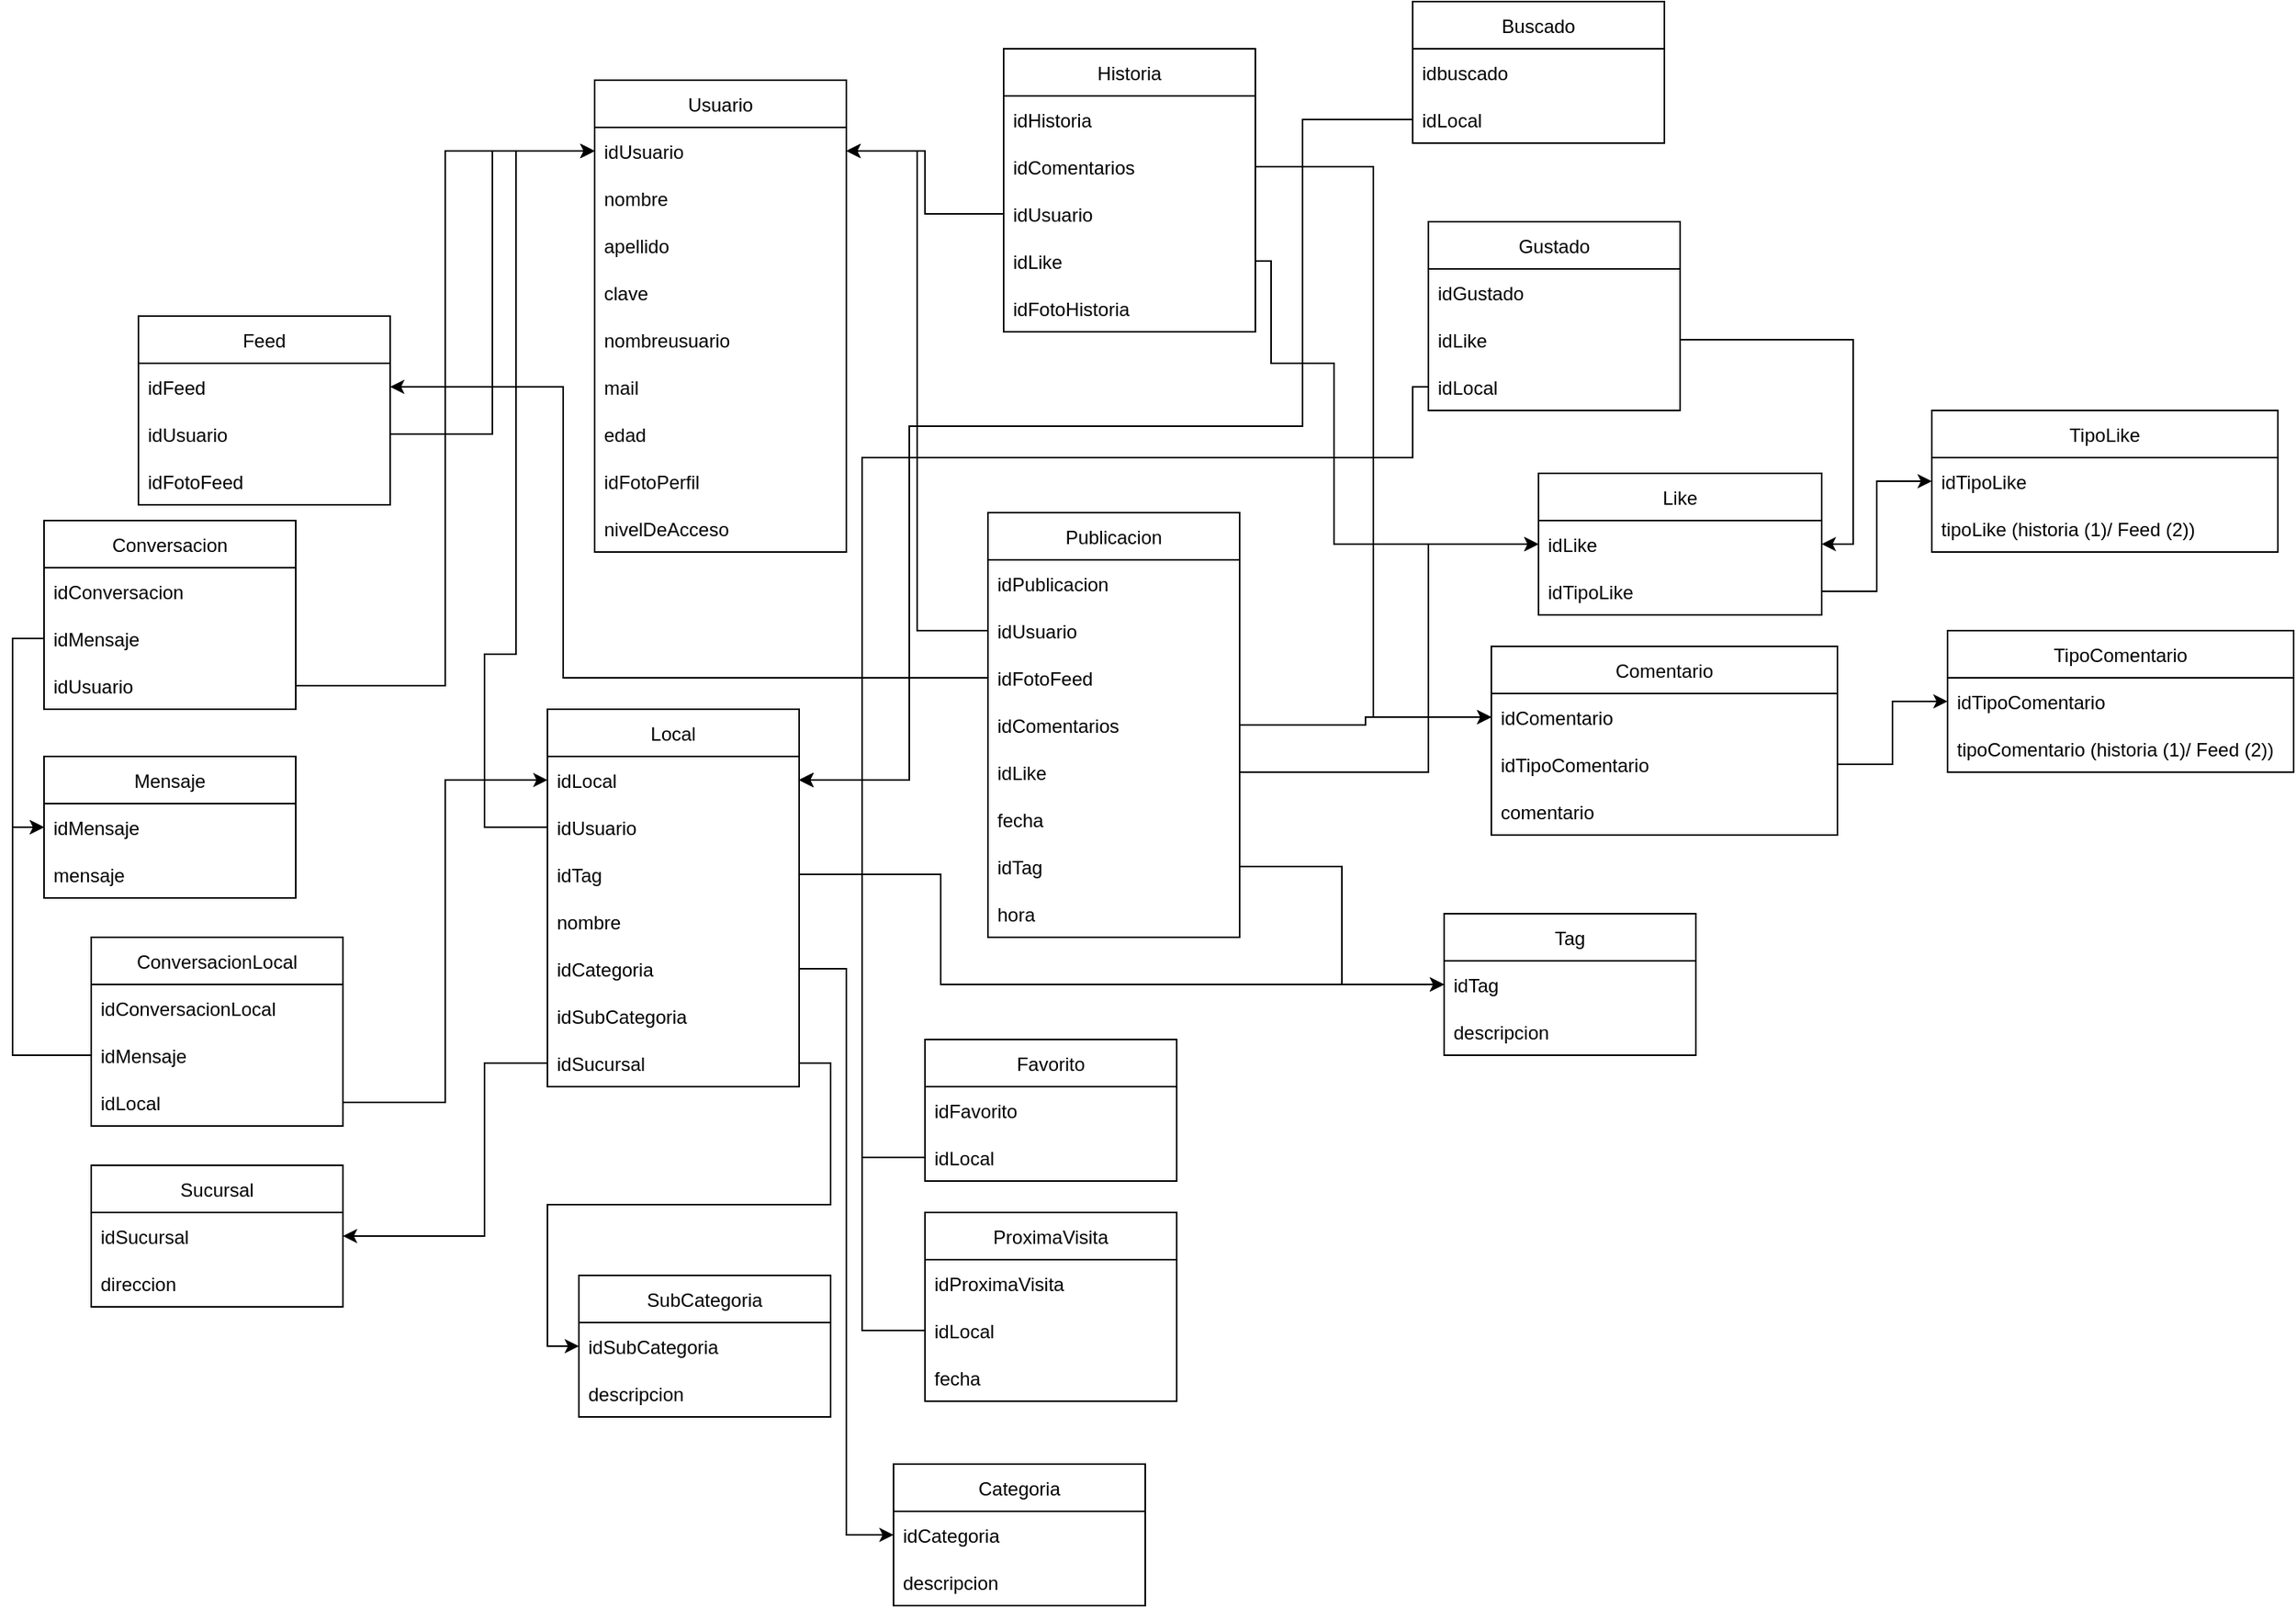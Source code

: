 <mxfile version="20.1.1" type="device"><diagram name="Page-1" id="c4acf3e9-155e-7222-9cf6-157b1a14988f"><mxGraphModel dx="2512" dy="1854" grid="1" gridSize="10" guides="1" tooltips="1" connect="1" arrows="1" fold="1" page="1" pageScale="1" pageWidth="850" pageHeight="1100" background="none" math="0" shadow="0"><root><mxCell id="0"/><mxCell id="1" parent="0"/><mxCell id="tWkPg1-brCucs8bL6KM5-1" value="Usuario" style="swimlane;fontStyle=0;childLayout=stackLayout;horizontal=1;startSize=30;horizontalStack=0;resizeParent=1;resizeParentMax=0;resizeLast=0;collapsible=1;marginBottom=0;" vertex="1" parent="1"><mxGeometry x="40" y="-1040" width="160" height="300" as="geometry"><mxRectangle x="350" y="-60" width="120" height="30" as="alternateBounds"/></mxGeometry></mxCell><mxCell id="tWkPg1-brCucs8bL6KM5-8" value="idUsuario" style="text;strokeColor=none;fillColor=none;align=left;verticalAlign=middle;spacingLeft=4;spacingRight=4;overflow=hidden;points=[[0,0.5],[1,0.5]];portConstraint=eastwest;rotatable=0;" vertex="1" parent="tWkPg1-brCucs8bL6KM5-1"><mxGeometry y="30" width="160" height="30" as="geometry"/></mxCell><mxCell id="tWkPg1-brCucs8bL6KM5-2" value="nombre" style="text;strokeColor=none;fillColor=none;align=left;verticalAlign=middle;spacingLeft=4;spacingRight=4;overflow=hidden;points=[[0,0.5],[1,0.5]];portConstraint=eastwest;rotatable=0;" vertex="1" parent="tWkPg1-brCucs8bL6KM5-1"><mxGeometry y="60" width="160" height="30" as="geometry"/></mxCell><mxCell id="tWkPg1-brCucs8bL6KM5-3" value="apellido" style="text;strokeColor=none;fillColor=none;align=left;verticalAlign=middle;spacingLeft=4;spacingRight=4;overflow=hidden;points=[[0,0.5],[1,0.5]];portConstraint=eastwest;rotatable=0;" vertex="1" parent="tWkPg1-brCucs8bL6KM5-1"><mxGeometry y="90" width="160" height="30" as="geometry"/></mxCell><mxCell id="tWkPg1-brCucs8bL6KM5-5" value="clave" style="text;strokeColor=none;fillColor=none;align=left;verticalAlign=middle;spacingLeft=4;spacingRight=4;overflow=hidden;points=[[0,0.5],[1,0.5]];portConstraint=eastwest;rotatable=0;" vertex="1" parent="tWkPg1-brCucs8bL6KM5-1"><mxGeometry y="120" width="160" height="30" as="geometry"/></mxCell><mxCell id="tWkPg1-brCucs8bL6KM5-6" value="nombreusuario" style="text;strokeColor=none;fillColor=none;align=left;verticalAlign=middle;spacingLeft=4;spacingRight=4;overflow=hidden;points=[[0,0.5],[1,0.5]];portConstraint=eastwest;rotatable=0;" vertex="1" parent="tWkPg1-brCucs8bL6KM5-1"><mxGeometry y="150" width="160" height="30" as="geometry"/></mxCell><mxCell id="tWkPg1-brCucs8bL6KM5-16" value="mail" style="text;strokeColor=none;fillColor=none;align=left;verticalAlign=middle;spacingLeft=4;spacingRight=4;overflow=hidden;points=[[0,0.5],[1,0.5]];portConstraint=eastwest;rotatable=0;" vertex="1" parent="tWkPg1-brCucs8bL6KM5-1"><mxGeometry y="180" width="160" height="30" as="geometry"/></mxCell><mxCell id="tWkPg1-brCucs8bL6KM5-155" value="edad" style="text;strokeColor=none;fillColor=none;align=left;verticalAlign=middle;spacingLeft=4;spacingRight=4;overflow=hidden;points=[[0,0.5],[1,0.5]];portConstraint=eastwest;rotatable=0;" vertex="1" parent="tWkPg1-brCucs8bL6KM5-1"><mxGeometry y="210" width="160" height="30" as="geometry"/></mxCell><mxCell id="tWkPg1-brCucs8bL6KM5-84" value="idFotoPerfil" style="text;strokeColor=none;fillColor=none;align=left;verticalAlign=middle;spacingLeft=4;spacingRight=4;overflow=hidden;points=[[0,0.5],[1,0.5]];portConstraint=eastwest;rotatable=0;" vertex="1" parent="tWkPg1-brCucs8bL6KM5-1"><mxGeometry y="240" width="160" height="30" as="geometry"/></mxCell><mxCell id="tWkPg1-brCucs8bL6KM5-17" value="nivelDeAcceso" style="text;strokeColor=none;fillColor=none;align=left;verticalAlign=middle;spacingLeft=4;spacingRight=4;overflow=hidden;points=[[0,0.5],[1,0.5]];portConstraint=eastwest;rotatable=0;" vertex="1" parent="tWkPg1-brCucs8bL6KM5-1"><mxGeometry y="270" width="160" height="30" as="geometry"/></mxCell><mxCell id="tWkPg1-brCucs8bL6KM5-9" value="Local" style="swimlane;fontStyle=0;childLayout=stackLayout;horizontal=1;startSize=30;horizontalStack=0;resizeParent=1;resizeParentMax=0;resizeLast=0;collapsible=1;marginBottom=0;" vertex="1" parent="1"><mxGeometry x="10" y="-640" width="160" height="240" as="geometry"><mxRectangle x="350" y="-60" width="120" height="30" as="alternateBounds"/></mxGeometry></mxCell><mxCell id="tWkPg1-brCucs8bL6KM5-10" value="idLocal" style="text;strokeColor=none;fillColor=none;align=left;verticalAlign=middle;spacingLeft=4;spacingRight=4;overflow=hidden;points=[[0,0.5],[1,0.5]];portConstraint=eastwest;rotatable=0;" vertex="1" parent="tWkPg1-brCucs8bL6KM5-9"><mxGeometry y="30" width="160" height="30" as="geometry"/></mxCell><mxCell id="tWkPg1-brCucs8bL6KM5-13" value="idUsuario" style="text;strokeColor=none;fillColor=none;align=left;verticalAlign=middle;spacingLeft=4;spacingRight=4;overflow=hidden;points=[[0,0.5],[1,0.5]];portConstraint=eastwest;rotatable=0;" vertex="1" parent="tWkPg1-brCucs8bL6KM5-9"><mxGeometry y="60" width="160" height="30" as="geometry"/></mxCell><mxCell id="tWkPg1-brCucs8bL6KM5-79" value="idTag" style="text;strokeColor=none;fillColor=none;align=left;verticalAlign=middle;spacingLeft=4;spacingRight=4;overflow=hidden;points=[[0,0.5],[1,0.5]];portConstraint=eastwest;rotatable=0;" vertex="1" parent="tWkPg1-brCucs8bL6KM5-9"><mxGeometry y="90" width="160" height="30" as="geometry"/></mxCell><mxCell id="tWkPg1-brCucs8bL6KM5-11" value="nombre" style="text;strokeColor=none;fillColor=none;align=left;verticalAlign=middle;spacingLeft=4;spacingRight=4;overflow=hidden;points=[[0,0.5],[1,0.5]];portConstraint=eastwest;rotatable=0;" vertex="1" parent="tWkPg1-brCucs8bL6KM5-9"><mxGeometry y="120" width="160" height="30" as="geometry"/></mxCell><mxCell id="tWkPg1-brCucs8bL6KM5-14" value="idCategoria" style="text;strokeColor=none;fillColor=none;align=left;verticalAlign=middle;spacingLeft=4;spacingRight=4;overflow=hidden;points=[[0,0.5],[1,0.5]];portConstraint=eastwest;rotatable=0;" vertex="1" parent="tWkPg1-brCucs8bL6KM5-9"><mxGeometry y="150" width="160" height="30" as="geometry"/></mxCell><mxCell id="tWkPg1-brCucs8bL6KM5-138" value="idSubCategoria" style="text;strokeColor=none;fillColor=none;align=left;verticalAlign=middle;spacingLeft=4;spacingRight=4;overflow=hidden;points=[[0,0.5],[1,0.5]];portConstraint=eastwest;rotatable=0;" vertex="1" parent="tWkPg1-brCucs8bL6KM5-9"><mxGeometry y="180" width="160" height="30" as="geometry"/></mxCell><mxCell id="tWkPg1-brCucs8bL6KM5-15" value="idSucursal" style="text;strokeColor=none;fillColor=none;align=left;verticalAlign=middle;spacingLeft=4;spacingRight=4;overflow=hidden;points=[[0,0.5],[1,0.5]];portConstraint=eastwest;rotatable=0;" vertex="1" parent="tWkPg1-brCucs8bL6KM5-9"><mxGeometry y="210" width="160" height="30" as="geometry"/></mxCell><mxCell id="tWkPg1-brCucs8bL6KM5-20" value="Publicacion" style="swimlane;fontStyle=0;childLayout=stackLayout;horizontal=1;startSize=30;horizontalStack=0;resizeParent=1;resizeParentMax=0;resizeLast=0;collapsible=1;marginBottom=0;" vertex="1" parent="1"><mxGeometry x="290" y="-765" width="160" height="270" as="geometry"><mxRectangle x="350" y="-60" width="120" height="30" as="alternateBounds"/></mxGeometry></mxCell><mxCell id="tWkPg1-brCucs8bL6KM5-21" value="idPublicacion" style="text;strokeColor=none;fillColor=none;align=left;verticalAlign=middle;spacingLeft=4;spacingRight=4;overflow=hidden;points=[[0,0.5],[1,0.5]];portConstraint=eastwest;rotatable=0;" vertex="1" parent="tWkPg1-brCucs8bL6KM5-20"><mxGeometry y="30" width="160" height="30" as="geometry"/></mxCell><mxCell id="tWkPg1-brCucs8bL6KM5-46" value="idUsuario" style="text;strokeColor=none;fillColor=none;align=left;verticalAlign=middle;spacingLeft=4;spacingRight=4;overflow=hidden;points=[[0,0.5],[1,0.5]];portConstraint=eastwest;rotatable=0;" vertex="1" parent="tWkPg1-brCucs8bL6KM5-20"><mxGeometry y="60" width="160" height="30" as="geometry"/></mxCell><mxCell id="tWkPg1-brCucs8bL6KM5-27" value="idFotoFeed" style="text;strokeColor=none;fillColor=none;align=left;verticalAlign=middle;spacingLeft=4;spacingRight=4;overflow=hidden;points=[[0,0.5],[1,0.5]];portConstraint=eastwest;rotatable=0;" vertex="1" parent="tWkPg1-brCucs8bL6KM5-20"><mxGeometry y="90" width="160" height="30" as="geometry"/></mxCell><mxCell id="tWkPg1-brCucs8bL6KM5-23" value="idComentarios" style="text;strokeColor=none;fillColor=none;align=left;verticalAlign=middle;spacingLeft=4;spacingRight=4;overflow=hidden;points=[[0,0.5],[1,0.5]];portConstraint=eastwest;rotatable=0;" vertex="1" parent="tWkPg1-brCucs8bL6KM5-20"><mxGeometry y="120" width="160" height="30" as="geometry"/></mxCell><mxCell id="tWkPg1-brCucs8bL6KM5-24" value="idLike" style="text;strokeColor=none;fillColor=none;align=left;verticalAlign=middle;spacingLeft=4;spacingRight=4;overflow=hidden;points=[[0,0.5],[1,0.5]];portConstraint=eastwest;rotatable=0;" vertex="1" parent="tWkPg1-brCucs8bL6KM5-20"><mxGeometry y="150" width="160" height="30" as="geometry"/></mxCell><mxCell id="tWkPg1-brCucs8bL6KM5-77" value="fecha" style="text;strokeColor=none;fillColor=none;align=left;verticalAlign=middle;spacingLeft=4;spacingRight=4;overflow=hidden;points=[[0,0.5],[1,0.5]];portConstraint=eastwest;rotatable=0;" vertex="1" parent="tWkPg1-brCucs8bL6KM5-20"><mxGeometry y="180" width="160" height="30" as="geometry"/></mxCell><mxCell id="tWkPg1-brCucs8bL6KM5-78" value="idTag" style="text;strokeColor=none;fillColor=none;align=left;verticalAlign=middle;spacingLeft=4;spacingRight=4;overflow=hidden;points=[[0,0.5],[1,0.5]];portConstraint=eastwest;rotatable=0;" vertex="1" parent="tWkPg1-brCucs8bL6KM5-20"><mxGeometry y="210" width="160" height="30" as="geometry"/></mxCell><mxCell id="tWkPg1-brCucs8bL6KM5-76" value="hora" style="text;strokeColor=none;fillColor=none;align=left;verticalAlign=middle;spacingLeft=4;spacingRight=4;overflow=hidden;points=[[0,0.5],[1,0.5]];portConstraint=eastwest;rotatable=0;" vertex="1" parent="tWkPg1-brCucs8bL6KM5-20"><mxGeometry y="240" width="160" height="30" as="geometry"/></mxCell><mxCell id="tWkPg1-brCucs8bL6KM5-28" value="Historia" style="swimlane;fontStyle=0;childLayout=stackLayout;horizontal=1;startSize=30;horizontalStack=0;resizeParent=1;resizeParentMax=0;resizeLast=0;collapsible=1;marginBottom=0;" vertex="1" parent="1"><mxGeometry x="300" y="-1060" width="160" height="180" as="geometry"><mxRectangle x="350" y="-60" width="120" height="30" as="alternateBounds"/></mxGeometry></mxCell><mxCell id="tWkPg1-brCucs8bL6KM5-29" value="idHistoria" style="text;strokeColor=none;fillColor=none;align=left;verticalAlign=middle;spacingLeft=4;spacingRight=4;overflow=hidden;points=[[0,0.5],[1,0.5]];portConstraint=eastwest;rotatable=0;" vertex="1" parent="tWkPg1-brCucs8bL6KM5-28"><mxGeometry y="30" width="160" height="30" as="geometry"/></mxCell><mxCell id="tWkPg1-brCucs8bL6KM5-30" value="idComentarios" style="text;strokeColor=none;fillColor=none;align=left;verticalAlign=middle;spacingLeft=4;spacingRight=4;overflow=hidden;points=[[0,0.5],[1,0.5]];portConstraint=eastwest;rotatable=0;" vertex="1" parent="tWkPg1-brCucs8bL6KM5-28"><mxGeometry y="60" width="160" height="30" as="geometry"/></mxCell><mxCell id="tWkPg1-brCucs8bL6KM5-32" value="idUsuario" style="text;strokeColor=none;fillColor=none;align=left;verticalAlign=middle;spacingLeft=4;spacingRight=4;overflow=hidden;points=[[0,0.5],[1,0.5]];portConstraint=eastwest;rotatable=0;" vertex="1" parent="tWkPg1-brCucs8bL6KM5-28"><mxGeometry y="90" width="160" height="30" as="geometry"/></mxCell><mxCell id="tWkPg1-brCucs8bL6KM5-47" value="idLike" style="text;strokeColor=none;fillColor=none;align=left;verticalAlign=middle;spacingLeft=4;spacingRight=4;overflow=hidden;points=[[0,0.5],[1,0.5]];portConstraint=eastwest;rotatable=0;" vertex="1" parent="tWkPg1-brCucs8bL6KM5-28"><mxGeometry y="120" width="160" height="30" as="geometry"/></mxCell><mxCell id="tWkPg1-brCucs8bL6KM5-36" value="idFotoHistoria" style="text;strokeColor=none;fillColor=none;align=left;verticalAlign=middle;spacingLeft=4;spacingRight=4;overflow=hidden;points=[[0,0.5],[1,0.5]];portConstraint=eastwest;rotatable=0;" vertex="1" parent="tWkPg1-brCucs8bL6KM5-28"><mxGeometry y="150" width="160" height="30" as="geometry"/></mxCell><mxCell id="tWkPg1-brCucs8bL6KM5-37" value="Favorito" style="swimlane;fontStyle=0;childLayout=stackLayout;horizontal=1;startSize=30;horizontalStack=0;resizeParent=1;resizeParentMax=0;resizeLast=0;collapsible=1;marginBottom=0;" vertex="1" parent="1"><mxGeometry x="250" y="-430" width="160" height="90" as="geometry"><mxRectangle x="350" y="-60" width="120" height="30" as="alternateBounds"/></mxGeometry></mxCell><mxCell id="tWkPg1-brCucs8bL6KM5-38" value="idFavorito" style="text;strokeColor=none;fillColor=none;align=left;verticalAlign=middle;spacingLeft=4;spacingRight=4;overflow=hidden;points=[[0,0.5],[1,0.5]];portConstraint=eastwest;rotatable=0;" vertex="1" parent="tWkPg1-brCucs8bL6KM5-37"><mxGeometry y="30" width="160" height="30" as="geometry"/></mxCell><mxCell id="tWkPg1-brCucs8bL6KM5-39" value="idLocal" style="text;strokeColor=none;fillColor=none;align=left;verticalAlign=middle;spacingLeft=4;spacingRight=4;overflow=hidden;points=[[0,0.5],[1,0.5]];portConstraint=eastwest;rotatable=0;" vertex="1" parent="tWkPg1-brCucs8bL6KM5-37"><mxGeometry y="60" width="160" height="30" as="geometry"/></mxCell><mxCell id="tWkPg1-brCucs8bL6KM5-48" value="Like" style="swimlane;fontStyle=0;childLayout=stackLayout;horizontal=1;startSize=30;horizontalStack=0;resizeParent=1;resizeParentMax=0;resizeLast=0;collapsible=1;marginBottom=0;" vertex="1" parent="1"><mxGeometry x="640" y="-790" width="180" height="90" as="geometry"><mxRectangle x="350" y="-60" width="120" height="30" as="alternateBounds"/></mxGeometry></mxCell><mxCell id="tWkPg1-brCucs8bL6KM5-49" value="idLike" style="text;strokeColor=none;fillColor=none;align=left;verticalAlign=middle;spacingLeft=4;spacingRight=4;overflow=hidden;points=[[0,0.5],[1,0.5]];portConstraint=eastwest;rotatable=0;" vertex="1" parent="tWkPg1-brCucs8bL6KM5-48"><mxGeometry y="30" width="180" height="30" as="geometry"/></mxCell><mxCell id="tWkPg1-brCucs8bL6KM5-53" value="idTipoLike" style="text;strokeColor=none;fillColor=none;align=left;verticalAlign=middle;spacingLeft=4;spacingRight=4;overflow=hidden;points=[[0,0.5],[1,0.5]];portConstraint=eastwest;rotatable=0;" vertex="1" parent="tWkPg1-brCucs8bL6KM5-48"><mxGeometry y="60" width="180" height="30" as="geometry"/></mxCell><mxCell id="tWkPg1-brCucs8bL6KM5-54" value="Comentario" style="swimlane;fontStyle=0;childLayout=stackLayout;horizontal=1;startSize=30;horizontalStack=0;resizeParent=1;resizeParentMax=0;resizeLast=0;collapsible=1;marginBottom=0;" vertex="1" parent="1"><mxGeometry x="610" y="-680" width="220" height="120" as="geometry"><mxRectangle x="350" y="-60" width="120" height="30" as="alternateBounds"/></mxGeometry></mxCell><mxCell id="tWkPg1-brCucs8bL6KM5-55" value="idComentario" style="text;strokeColor=none;fillColor=none;align=left;verticalAlign=middle;spacingLeft=4;spacingRight=4;overflow=hidden;points=[[0,0.5],[1,0.5]];portConstraint=eastwest;rotatable=0;" vertex="1" parent="tWkPg1-brCucs8bL6KM5-54"><mxGeometry y="30" width="220" height="30" as="geometry"/></mxCell><mxCell id="tWkPg1-brCucs8bL6KM5-110" value="idTipoComentario" style="text;strokeColor=none;fillColor=none;align=left;verticalAlign=middle;spacingLeft=4;spacingRight=4;overflow=hidden;points=[[0,0.5],[1,0.5]];portConstraint=eastwest;rotatable=0;" vertex="1" parent="tWkPg1-brCucs8bL6KM5-54"><mxGeometry y="60" width="220" height="30" as="geometry"/></mxCell><mxCell id="tWkPg1-brCucs8bL6KM5-116" value="comentario" style="text;strokeColor=none;fillColor=none;align=left;verticalAlign=middle;spacingLeft=4;spacingRight=4;overflow=hidden;points=[[0,0.5],[1,0.5]];portConstraint=eastwest;rotatable=0;" vertex="1" parent="tWkPg1-brCucs8bL6KM5-54"><mxGeometry y="90" width="220" height="30" as="geometry"/></mxCell><mxCell id="tWkPg1-brCucs8bL6KM5-57" value="Mensaje" style="swimlane;fontStyle=0;childLayout=stackLayout;horizontal=1;startSize=30;horizontalStack=0;resizeParent=1;resizeParentMax=0;resizeLast=0;collapsible=1;marginBottom=0;" vertex="1" parent="1"><mxGeometry x="-310" y="-610" width="160" height="90" as="geometry"><mxRectangle x="350" y="-60" width="120" height="30" as="alternateBounds"/></mxGeometry></mxCell><mxCell id="tWkPg1-brCucs8bL6KM5-58" value="idMensaje" style="text;strokeColor=none;fillColor=none;align=left;verticalAlign=middle;spacingLeft=4;spacingRight=4;overflow=hidden;points=[[0,0.5],[1,0.5]];portConstraint=eastwest;rotatable=0;" vertex="1" parent="tWkPg1-brCucs8bL6KM5-57"><mxGeometry y="30" width="160" height="30" as="geometry"/></mxCell><mxCell id="tWkPg1-brCucs8bL6KM5-59" value="mensaje" style="text;strokeColor=none;fillColor=none;align=left;verticalAlign=middle;spacingLeft=4;spacingRight=4;overflow=hidden;points=[[0,0.5],[1,0.5]];portConstraint=eastwest;rotatable=0;" vertex="1" parent="tWkPg1-brCucs8bL6KM5-57"><mxGeometry y="60" width="160" height="30" as="geometry"/></mxCell><mxCell id="tWkPg1-brCucs8bL6KM5-64" value="Conversacion" style="swimlane;fontStyle=0;childLayout=stackLayout;horizontal=1;startSize=30;horizontalStack=0;resizeParent=1;resizeParentMax=0;resizeLast=0;collapsible=1;marginBottom=0;" vertex="1" parent="1"><mxGeometry x="-310" y="-760" width="160" height="120" as="geometry"><mxRectangle x="350" y="-60" width="120" height="30" as="alternateBounds"/></mxGeometry></mxCell><mxCell id="tWkPg1-brCucs8bL6KM5-65" value="idConversacion" style="text;strokeColor=none;fillColor=none;align=left;verticalAlign=middle;spacingLeft=4;spacingRight=4;overflow=hidden;points=[[0,0.5],[1,0.5]];portConstraint=eastwest;rotatable=0;" vertex="1" parent="tWkPg1-brCucs8bL6KM5-64"><mxGeometry y="30" width="160" height="30" as="geometry"/></mxCell><mxCell id="tWkPg1-brCucs8bL6KM5-67" value="idMensaje" style="text;strokeColor=none;fillColor=none;align=left;verticalAlign=middle;spacingLeft=4;spacingRight=4;overflow=hidden;points=[[0,0.5],[1,0.5]];portConstraint=eastwest;rotatable=0;" vertex="1" parent="tWkPg1-brCucs8bL6KM5-64"><mxGeometry y="60" width="160" height="30" as="geometry"/></mxCell><mxCell id="tWkPg1-brCucs8bL6KM5-66" value="idUsuario" style="text;strokeColor=none;fillColor=none;align=left;verticalAlign=middle;spacingLeft=4;spacingRight=4;overflow=hidden;points=[[0,0.5],[1,0.5]];portConstraint=eastwest;rotatable=0;" vertex="1" parent="tWkPg1-brCucs8bL6KM5-64"><mxGeometry y="90" width="160" height="30" as="geometry"/></mxCell><mxCell id="tWkPg1-brCucs8bL6KM5-68" value="ConversacionLocal" style="swimlane;fontStyle=0;childLayout=stackLayout;horizontal=1;startSize=30;horizontalStack=0;resizeParent=1;resizeParentMax=0;resizeLast=0;collapsible=1;marginBottom=0;" vertex="1" parent="1"><mxGeometry x="-280" y="-495" width="160" height="120" as="geometry"><mxRectangle x="350" y="-60" width="120" height="30" as="alternateBounds"/></mxGeometry></mxCell><mxCell id="tWkPg1-brCucs8bL6KM5-69" value="idConversacionLocal" style="text;strokeColor=none;fillColor=none;align=left;verticalAlign=middle;spacingLeft=4;spacingRight=4;overflow=hidden;points=[[0,0.5],[1,0.5]];portConstraint=eastwest;rotatable=0;" vertex="1" parent="tWkPg1-brCucs8bL6KM5-68"><mxGeometry y="30" width="160" height="30" as="geometry"/></mxCell><mxCell id="tWkPg1-brCucs8bL6KM5-70" value="idMensaje" style="text;strokeColor=none;fillColor=none;align=left;verticalAlign=middle;spacingLeft=4;spacingRight=4;overflow=hidden;points=[[0,0.5],[1,0.5]];portConstraint=eastwest;rotatable=0;" vertex="1" parent="tWkPg1-brCucs8bL6KM5-68"><mxGeometry y="60" width="160" height="30" as="geometry"/></mxCell><mxCell id="tWkPg1-brCucs8bL6KM5-71" value="idLocal" style="text;strokeColor=none;fillColor=none;align=left;verticalAlign=middle;spacingLeft=4;spacingRight=4;overflow=hidden;points=[[0,0.5],[1,0.5]];portConstraint=eastwest;rotatable=0;" vertex="1" parent="tWkPg1-brCucs8bL6KM5-68"><mxGeometry y="90" width="160" height="30" as="geometry"/></mxCell><mxCell id="tWkPg1-brCucs8bL6KM5-72" value="ProximaVisita" style="swimlane;fontStyle=0;childLayout=stackLayout;horizontal=1;startSize=30;horizontalStack=0;resizeParent=1;resizeParentMax=0;resizeLast=0;collapsible=1;marginBottom=0;" vertex="1" parent="1"><mxGeometry x="250" y="-320" width="160" height="120" as="geometry"><mxRectangle x="350" y="-60" width="120" height="30" as="alternateBounds"/></mxGeometry></mxCell><mxCell id="tWkPg1-brCucs8bL6KM5-73" value="idProximaVisita" style="text;strokeColor=none;fillColor=none;align=left;verticalAlign=middle;spacingLeft=4;spacingRight=4;overflow=hidden;points=[[0,0.5],[1,0.5]];portConstraint=eastwest;rotatable=0;" vertex="1" parent="tWkPg1-brCucs8bL6KM5-72"><mxGeometry y="30" width="160" height="30" as="geometry"/></mxCell><mxCell id="tWkPg1-brCucs8bL6KM5-74" value="idLocal" style="text;strokeColor=none;fillColor=none;align=left;verticalAlign=middle;spacingLeft=4;spacingRight=4;overflow=hidden;points=[[0,0.5],[1,0.5]];portConstraint=eastwest;rotatable=0;" vertex="1" parent="tWkPg1-brCucs8bL6KM5-72"><mxGeometry y="60" width="160" height="30" as="geometry"/></mxCell><mxCell id="tWkPg1-brCucs8bL6KM5-75" value="fecha" style="text;strokeColor=none;fillColor=none;align=left;verticalAlign=middle;spacingLeft=4;spacingRight=4;overflow=hidden;points=[[0,0.5],[1,0.5]];portConstraint=eastwest;rotatable=0;" vertex="1" parent="tWkPg1-brCucs8bL6KM5-72"><mxGeometry y="90" width="160" height="30" as="geometry"/></mxCell><mxCell id="tWkPg1-brCucs8bL6KM5-80" value="Feed" style="swimlane;fontStyle=0;childLayout=stackLayout;horizontal=1;startSize=30;horizontalStack=0;resizeParent=1;resizeParentMax=0;resizeLast=0;collapsible=1;marginBottom=0;" vertex="1" parent="1"><mxGeometry x="-250" y="-890" width="160" height="120" as="geometry"><mxRectangle x="350" y="-60" width="120" height="30" as="alternateBounds"/></mxGeometry></mxCell><mxCell id="tWkPg1-brCucs8bL6KM5-81" value="idFeed" style="text;strokeColor=none;fillColor=none;align=left;verticalAlign=middle;spacingLeft=4;spacingRight=4;overflow=hidden;points=[[0,0.5],[1,0.5]];portConstraint=eastwest;rotatable=0;" vertex="1" parent="tWkPg1-brCucs8bL6KM5-80"><mxGeometry y="30" width="160" height="30" as="geometry"/></mxCell><mxCell id="tWkPg1-brCucs8bL6KM5-82" value="idUsuario" style="text;strokeColor=none;fillColor=none;align=left;verticalAlign=middle;spacingLeft=4;spacingRight=4;overflow=hidden;points=[[0,0.5],[1,0.5]];portConstraint=eastwest;rotatable=0;" vertex="1" parent="tWkPg1-brCucs8bL6KM5-80"><mxGeometry y="60" width="160" height="30" as="geometry"/></mxCell><mxCell id="tWkPg1-brCucs8bL6KM5-85" value="idFotoFeed" style="text;strokeColor=none;fillColor=none;align=left;verticalAlign=middle;spacingLeft=4;spacingRight=4;overflow=hidden;points=[[0,0.5],[1,0.5]];portConstraint=eastwest;rotatable=0;" vertex="1" parent="tWkPg1-brCucs8bL6KM5-80"><mxGeometry y="90" width="160" height="30" as="geometry"/></mxCell><mxCell id="tWkPg1-brCucs8bL6KM5-86" value="Categoria" style="swimlane;fontStyle=0;childLayout=stackLayout;horizontal=1;startSize=30;horizontalStack=0;resizeParent=1;resizeParentMax=0;resizeLast=0;collapsible=1;marginBottom=0;" vertex="1" parent="1"><mxGeometry x="230" y="-160" width="160" height="90" as="geometry"><mxRectangle x="350" y="-60" width="120" height="30" as="alternateBounds"/></mxGeometry></mxCell><mxCell id="tWkPg1-brCucs8bL6KM5-87" value="idCategoria" style="text;strokeColor=none;fillColor=none;align=left;verticalAlign=middle;spacingLeft=4;spacingRight=4;overflow=hidden;points=[[0,0.5],[1,0.5]];portConstraint=eastwest;rotatable=0;" vertex="1" parent="tWkPg1-brCucs8bL6KM5-86"><mxGeometry y="30" width="160" height="30" as="geometry"/></mxCell><mxCell id="tWkPg1-brCucs8bL6KM5-88" value="descripcion" style="text;strokeColor=none;fillColor=none;align=left;verticalAlign=middle;spacingLeft=4;spacingRight=4;overflow=hidden;points=[[0,0.5],[1,0.5]];portConstraint=eastwest;rotatable=0;" vertex="1" parent="tWkPg1-brCucs8bL6KM5-86"><mxGeometry y="60" width="160" height="30" as="geometry"/></mxCell><mxCell id="tWkPg1-brCucs8bL6KM5-90" value="SubCategoria" style="swimlane;fontStyle=0;childLayout=stackLayout;horizontal=1;startSize=30;horizontalStack=0;resizeParent=1;resizeParentMax=0;resizeLast=0;collapsible=1;marginBottom=0;" vertex="1" parent="1"><mxGeometry x="30" y="-280" width="160" height="90" as="geometry"><mxRectangle x="350" y="-60" width="120" height="30" as="alternateBounds"/></mxGeometry></mxCell><mxCell id="tWkPg1-brCucs8bL6KM5-91" value="idSubCategoria" style="text;strokeColor=none;fillColor=none;align=left;verticalAlign=middle;spacingLeft=4;spacingRight=4;overflow=hidden;points=[[0,0.5],[1,0.5]];portConstraint=eastwest;rotatable=0;" vertex="1" parent="tWkPg1-brCucs8bL6KM5-90"><mxGeometry y="30" width="160" height="30" as="geometry"/></mxCell><mxCell id="tWkPg1-brCucs8bL6KM5-92" value="descripcion" style="text;strokeColor=none;fillColor=none;align=left;verticalAlign=middle;spacingLeft=4;spacingRight=4;overflow=hidden;points=[[0,0.5],[1,0.5]];portConstraint=eastwest;rotatable=0;" vertex="1" parent="tWkPg1-brCucs8bL6KM5-90"><mxGeometry y="60" width="160" height="30" as="geometry"/></mxCell><mxCell id="tWkPg1-brCucs8bL6KM5-93" style="edgeStyle=orthogonalEdgeStyle;rounded=0;orthogonalLoop=1;jettySize=auto;html=1;entryX=0;entryY=0.5;entryDx=0;entryDy=0;" edge="1" parent="1" source="tWkPg1-brCucs8bL6KM5-67" target="tWkPg1-brCucs8bL6KM5-58"><mxGeometry relative="1" as="geometry"/></mxCell><mxCell id="tWkPg1-brCucs8bL6KM5-94" style="edgeStyle=orthogonalEdgeStyle;rounded=0;orthogonalLoop=1;jettySize=auto;html=1;entryX=0;entryY=0.5;entryDx=0;entryDy=0;exitX=1;exitY=0.5;exitDx=0;exitDy=0;" edge="1" parent="1" source="tWkPg1-brCucs8bL6KM5-66" target="tWkPg1-brCucs8bL6KM5-8"><mxGeometry relative="1" as="geometry"/></mxCell><mxCell id="tWkPg1-brCucs8bL6KM5-95" style="edgeStyle=orthogonalEdgeStyle;rounded=0;orthogonalLoop=1;jettySize=auto;html=1;entryX=0;entryY=0.5;entryDx=0;entryDy=0;" edge="1" parent="1" source="tWkPg1-brCucs8bL6KM5-14" target="tWkPg1-brCucs8bL6KM5-86"><mxGeometry relative="1" as="geometry"/></mxCell><mxCell id="tWkPg1-brCucs8bL6KM5-96" style="edgeStyle=orthogonalEdgeStyle;rounded=0;orthogonalLoop=1;jettySize=auto;html=1;" edge="1" parent="1" source="tWkPg1-brCucs8bL6KM5-15" target="tWkPg1-brCucs8bL6KM5-91"><mxGeometry relative="1" as="geometry"/></mxCell><mxCell id="tWkPg1-brCucs8bL6KM5-97" style="edgeStyle=orthogonalEdgeStyle;rounded=0;orthogonalLoop=1;jettySize=auto;html=1;entryX=0;entryY=0.5;entryDx=0;entryDy=0;" edge="1" parent="1" source="tWkPg1-brCucs8bL6KM5-13" target="tWkPg1-brCucs8bL6KM5-8"><mxGeometry relative="1" as="geometry"><Array as="points"><mxPoint x="-30" y="-565"/><mxPoint x="-30" y="-675"/><mxPoint x="-10" y="-675"/><mxPoint x="-10" y="-995"/></Array></mxGeometry></mxCell><mxCell id="tWkPg1-brCucs8bL6KM5-98" style="edgeStyle=orthogonalEdgeStyle;rounded=0;orthogonalLoop=1;jettySize=auto;html=1;entryX=1;entryY=0.5;entryDx=0;entryDy=0;" edge="1" parent="1" source="tWkPg1-brCucs8bL6KM5-32" target="tWkPg1-brCucs8bL6KM5-8"><mxGeometry relative="1" as="geometry"/></mxCell><mxCell id="tWkPg1-brCucs8bL6KM5-100" style="edgeStyle=orthogonalEdgeStyle;rounded=0;orthogonalLoop=1;jettySize=auto;html=1;entryX=0;entryY=0.5;entryDx=0;entryDy=0;exitX=1;exitY=0.5;exitDx=0;exitDy=0;" edge="1" parent="1" source="tWkPg1-brCucs8bL6KM5-82" target="tWkPg1-brCucs8bL6KM5-8"><mxGeometry relative="1" as="geometry"/></mxCell><mxCell id="tWkPg1-brCucs8bL6KM5-101" style="edgeStyle=orthogonalEdgeStyle;rounded=0;orthogonalLoop=1;jettySize=auto;html=1;" edge="1" parent="1" source="tWkPg1-brCucs8bL6KM5-71" target="tWkPg1-brCucs8bL6KM5-10"><mxGeometry relative="1" as="geometry"/></mxCell><mxCell id="tWkPg1-brCucs8bL6KM5-102" style="edgeStyle=orthogonalEdgeStyle;rounded=0;orthogonalLoop=1;jettySize=auto;html=1;entryX=0;entryY=0.5;entryDx=0;entryDy=0;" edge="1" parent="1" source="tWkPg1-brCucs8bL6KM5-70" target="tWkPg1-brCucs8bL6KM5-58"><mxGeometry relative="1" as="geometry"/></mxCell><mxCell id="tWkPg1-brCucs8bL6KM5-104" style="edgeStyle=orthogonalEdgeStyle;rounded=0;orthogonalLoop=1;jettySize=auto;html=1;entryX=0;entryY=0.5;entryDx=0;entryDy=0;" edge="1" parent="1" source="tWkPg1-brCucs8bL6KM5-30" target="tWkPg1-brCucs8bL6KM5-55"><mxGeometry relative="1" as="geometry"/></mxCell><mxCell id="tWkPg1-brCucs8bL6KM5-106" value="TipoComentario" style="swimlane;fontStyle=0;childLayout=stackLayout;horizontal=1;startSize=30;horizontalStack=0;resizeParent=1;resizeParentMax=0;resizeLast=0;collapsible=1;marginBottom=0;" vertex="1" parent="1"><mxGeometry x="900" y="-690" width="220" height="90" as="geometry"><mxRectangle x="350" y="-60" width="120" height="30" as="alternateBounds"/></mxGeometry></mxCell><mxCell id="tWkPg1-brCucs8bL6KM5-107" value="idTipoComentario" style="text;strokeColor=none;fillColor=none;align=left;verticalAlign=middle;spacingLeft=4;spacingRight=4;overflow=hidden;points=[[0,0.5],[1,0.5]];portConstraint=eastwest;rotatable=0;" vertex="1" parent="tWkPg1-brCucs8bL6KM5-106"><mxGeometry y="30" width="220" height="30" as="geometry"/></mxCell><mxCell id="tWkPg1-brCucs8bL6KM5-108" value="tipoComentario (historia (1)/ Feed (2))" style="text;strokeColor=none;fillColor=none;align=left;verticalAlign=middle;spacingLeft=4;spacingRight=4;overflow=hidden;points=[[0,0.5],[1,0.5]];portConstraint=eastwest;rotatable=0;" vertex="1" parent="tWkPg1-brCucs8bL6KM5-106"><mxGeometry y="60" width="220" height="30" as="geometry"/></mxCell><mxCell id="tWkPg1-brCucs8bL6KM5-109" style="edgeStyle=orthogonalEdgeStyle;rounded=0;orthogonalLoop=1;jettySize=auto;html=1;entryX=0;entryY=0.5;entryDx=0;entryDy=0;exitX=1;exitY=0.5;exitDx=0;exitDy=0;" edge="1" parent="1" source="tWkPg1-brCucs8bL6KM5-110" target="tWkPg1-brCucs8bL6KM5-106"><mxGeometry relative="1" as="geometry"/></mxCell><mxCell id="tWkPg1-brCucs8bL6KM5-111" value="TipoLike" style="swimlane;fontStyle=0;childLayout=stackLayout;horizontal=1;startSize=30;horizontalStack=0;resizeParent=1;resizeParentMax=0;resizeLast=0;collapsible=1;marginBottom=0;" vertex="1" parent="1"><mxGeometry x="890" y="-830" width="220" height="90" as="geometry"><mxRectangle x="350" y="-60" width="120" height="30" as="alternateBounds"/></mxGeometry></mxCell><mxCell id="tWkPg1-brCucs8bL6KM5-112" value="idTipoLike" style="text;strokeColor=none;fillColor=none;align=left;verticalAlign=middle;spacingLeft=4;spacingRight=4;overflow=hidden;points=[[0,0.5],[1,0.5]];portConstraint=eastwest;rotatable=0;" vertex="1" parent="tWkPg1-brCucs8bL6KM5-111"><mxGeometry y="30" width="220" height="30" as="geometry"/></mxCell><mxCell id="tWkPg1-brCucs8bL6KM5-113" value="tipoLike (historia (1)/ Feed (2))" style="text;strokeColor=none;fillColor=none;align=left;verticalAlign=middle;spacingLeft=4;spacingRight=4;overflow=hidden;points=[[0,0.5],[1,0.5]];portConstraint=eastwest;rotatable=0;" vertex="1" parent="tWkPg1-brCucs8bL6KM5-111"><mxGeometry y="60" width="220" height="30" as="geometry"/></mxCell><mxCell id="tWkPg1-brCucs8bL6KM5-114" value="" style="edgeStyle=orthogonalEdgeStyle;rounded=0;orthogonalLoop=1;jettySize=auto;html=1;entryX=0;entryY=0.5;entryDx=0;entryDy=0;" edge="1" parent="1" source="tWkPg1-brCucs8bL6KM5-53" target="tWkPg1-brCucs8bL6KM5-112"><mxGeometry relative="1" as="geometry"/></mxCell><mxCell id="tWkPg1-brCucs8bL6KM5-117" style="edgeStyle=orthogonalEdgeStyle;rounded=0;orthogonalLoop=1;jettySize=auto;html=1;entryX=0;entryY=0.5;entryDx=0;entryDy=0;" edge="1" parent="1" source="tWkPg1-brCucs8bL6KM5-47" target="tWkPg1-brCucs8bL6KM5-49"><mxGeometry relative="1" as="geometry"><Array as="points"><mxPoint x="470" y="-925"/><mxPoint x="470" y="-860"/><mxPoint x="510" y="-860"/><mxPoint x="510" y="-745"/></Array></mxGeometry></mxCell><mxCell id="tWkPg1-brCucs8bL6KM5-122" style="edgeStyle=orthogonalEdgeStyle;rounded=0;orthogonalLoop=1;jettySize=auto;html=1;entryX=0;entryY=0.5;entryDx=0;entryDy=0;" edge="1" parent="1" source="tWkPg1-brCucs8bL6KM5-23" target="tWkPg1-brCucs8bL6KM5-55"><mxGeometry relative="1" as="geometry"/></mxCell><mxCell id="tWkPg1-brCucs8bL6KM5-123" style="edgeStyle=orthogonalEdgeStyle;rounded=0;orthogonalLoop=1;jettySize=auto;html=1;" edge="1" parent="1" source="tWkPg1-brCucs8bL6KM5-46" target="tWkPg1-brCucs8bL6KM5-8"><mxGeometry relative="1" as="geometry"/></mxCell><mxCell id="tWkPg1-brCucs8bL6KM5-125" style="edgeStyle=orthogonalEdgeStyle;rounded=0;orthogonalLoop=1;jettySize=auto;html=1;exitX=0;exitY=0.5;exitDx=0;exitDy=0;" edge="1" parent="1" source="tWkPg1-brCucs8bL6KM5-27" target="tWkPg1-brCucs8bL6KM5-81"><mxGeometry relative="1" as="geometry"><Array as="points"><mxPoint x="20" y="-660"/><mxPoint x="20" y="-845"/></Array></mxGeometry></mxCell><mxCell id="tWkPg1-brCucs8bL6KM5-126" style="edgeStyle=orthogonalEdgeStyle;rounded=0;orthogonalLoop=1;jettySize=auto;html=1;entryX=0;entryY=0.5;entryDx=0;entryDy=0;" edge="1" parent="1" source="tWkPg1-brCucs8bL6KM5-24" target="tWkPg1-brCucs8bL6KM5-49"><mxGeometry relative="1" as="geometry"><Array as="points"><mxPoint x="570" y="-600"/><mxPoint x="570" y="-745"/></Array></mxGeometry></mxCell><mxCell id="tWkPg1-brCucs8bL6KM5-127" value="Tag" style="swimlane;fontStyle=0;childLayout=stackLayout;horizontal=1;startSize=30;horizontalStack=0;resizeParent=1;resizeParentMax=0;resizeLast=0;collapsible=1;marginBottom=0;" vertex="1" parent="1"><mxGeometry x="580" y="-510" width="160" height="90" as="geometry"><mxRectangle x="350" y="-60" width="120" height="30" as="alternateBounds"/></mxGeometry></mxCell><mxCell id="tWkPg1-brCucs8bL6KM5-128" value="idTag" style="text;strokeColor=none;fillColor=none;align=left;verticalAlign=middle;spacingLeft=4;spacingRight=4;overflow=hidden;points=[[0,0.5],[1,0.5]];portConstraint=eastwest;rotatable=0;" vertex="1" parent="tWkPg1-brCucs8bL6KM5-127"><mxGeometry y="30" width="160" height="30" as="geometry"/></mxCell><mxCell id="tWkPg1-brCucs8bL6KM5-129" value="descripcion" style="text;strokeColor=none;fillColor=none;align=left;verticalAlign=middle;spacingLeft=4;spacingRight=4;overflow=hidden;points=[[0,0.5],[1,0.5]];portConstraint=eastwest;rotatable=0;" vertex="1" parent="tWkPg1-brCucs8bL6KM5-127"><mxGeometry y="60" width="160" height="30" as="geometry"/></mxCell><mxCell id="tWkPg1-brCucs8bL6KM5-132" style="edgeStyle=orthogonalEdgeStyle;rounded=0;orthogonalLoop=1;jettySize=auto;html=1;entryX=0;entryY=0.5;entryDx=0;entryDy=0;" edge="1" parent="1" source="tWkPg1-brCucs8bL6KM5-79" target="tWkPg1-brCucs8bL6KM5-128"><mxGeometry relative="1" as="geometry"><Array as="points"><mxPoint x="260" y="-535"/><mxPoint x="260" y="-465"/></Array></mxGeometry></mxCell><mxCell id="tWkPg1-brCucs8bL6KM5-133" style="edgeStyle=orthogonalEdgeStyle;rounded=0;orthogonalLoop=1;jettySize=auto;html=1;entryX=0;entryY=0.5;entryDx=0;entryDy=0;" edge="1" parent="1" source="tWkPg1-brCucs8bL6KM5-78" target="tWkPg1-brCucs8bL6KM5-128"><mxGeometry relative="1" as="geometry"/></mxCell><mxCell id="tWkPg1-brCucs8bL6KM5-134" value="Sucursal" style="swimlane;fontStyle=0;childLayout=stackLayout;horizontal=1;startSize=30;horizontalStack=0;resizeParent=1;resizeParentMax=0;resizeLast=0;collapsible=1;marginBottom=0;" vertex="1" parent="1"><mxGeometry x="-280" y="-350" width="160" height="90" as="geometry"><mxRectangle x="350" y="-60" width="120" height="30" as="alternateBounds"/></mxGeometry></mxCell><mxCell id="tWkPg1-brCucs8bL6KM5-135" value="idSucursal" style="text;strokeColor=none;fillColor=none;align=left;verticalAlign=middle;spacingLeft=4;spacingRight=4;overflow=hidden;points=[[0,0.5],[1,0.5]];portConstraint=eastwest;rotatable=0;" vertex="1" parent="tWkPg1-brCucs8bL6KM5-134"><mxGeometry y="30" width="160" height="30" as="geometry"/></mxCell><mxCell id="tWkPg1-brCucs8bL6KM5-136" value="direccion" style="text;strokeColor=none;fillColor=none;align=left;verticalAlign=middle;spacingLeft=4;spacingRight=4;overflow=hidden;points=[[0,0.5],[1,0.5]];portConstraint=eastwest;rotatable=0;" vertex="1" parent="tWkPg1-brCucs8bL6KM5-134"><mxGeometry y="60" width="160" height="30" as="geometry"/></mxCell><mxCell id="tWkPg1-brCucs8bL6KM5-139" style="edgeStyle=orthogonalEdgeStyle;rounded=0;orthogonalLoop=1;jettySize=auto;html=1;" edge="1" parent="1" source="tWkPg1-brCucs8bL6KM5-15" target="tWkPg1-brCucs8bL6KM5-135"><mxGeometry relative="1" as="geometry"><Array as="points"><mxPoint x="-30" y="-415"/><mxPoint x="-30" y="-305"/></Array></mxGeometry></mxCell><mxCell id="tWkPg1-brCucs8bL6KM5-140" value="Gustado" style="swimlane;fontStyle=0;childLayout=stackLayout;horizontal=1;startSize=30;horizontalStack=0;resizeParent=1;resizeParentMax=0;resizeLast=0;collapsible=1;marginBottom=0;" vertex="1" parent="1"><mxGeometry x="570" y="-950" width="160" height="120" as="geometry"><mxRectangle x="350" y="-60" width="120" height="30" as="alternateBounds"/></mxGeometry></mxCell><mxCell id="tWkPg1-brCucs8bL6KM5-141" value="idGustado" style="text;strokeColor=none;fillColor=none;align=left;verticalAlign=middle;spacingLeft=4;spacingRight=4;overflow=hidden;points=[[0,0.5],[1,0.5]];portConstraint=eastwest;rotatable=0;" vertex="1" parent="tWkPg1-brCucs8bL6KM5-140"><mxGeometry y="30" width="160" height="30" as="geometry"/></mxCell><mxCell id="tWkPg1-brCucs8bL6KM5-143" value="idLike" style="text;strokeColor=none;fillColor=none;align=left;verticalAlign=middle;spacingLeft=4;spacingRight=4;overflow=hidden;points=[[0,0.5],[1,0.5]];portConstraint=eastwest;rotatable=0;" vertex="1" parent="tWkPg1-brCucs8bL6KM5-140"><mxGeometry y="60" width="160" height="30" as="geometry"/></mxCell><mxCell id="tWkPg1-brCucs8bL6KM5-142" value="idLocal" style="text;strokeColor=none;fillColor=none;align=left;verticalAlign=middle;spacingLeft=4;spacingRight=4;overflow=hidden;points=[[0,0.5],[1,0.5]];portConstraint=eastwest;rotatable=0;" vertex="1" parent="tWkPg1-brCucs8bL6KM5-140"><mxGeometry y="90" width="160" height="30" as="geometry"/></mxCell><mxCell id="tWkPg1-brCucs8bL6KM5-146" style="edgeStyle=orthogonalEdgeStyle;rounded=0;orthogonalLoop=1;jettySize=auto;html=1;entryX=1;entryY=0.5;entryDx=0;entryDy=0;" edge="1" parent="1" source="tWkPg1-brCucs8bL6KM5-143" target="tWkPg1-brCucs8bL6KM5-49"><mxGeometry relative="1" as="geometry"/></mxCell><mxCell id="tWkPg1-brCucs8bL6KM5-147" style="edgeStyle=orthogonalEdgeStyle;rounded=0;orthogonalLoop=1;jettySize=auto;html=1;entryX=1;entryY=0.5;entryDx=0;entryDy=0;exitX=0;exitY=0.5;exitDx=0;exitDy=0;" edge="1" parent="1" source="tWkPg1-brCucs8bL6KM5-142" target="tWkPg1-brCucs8bL6KM5-10"><mxGeometry relative="1" as="geometry"><Array as="points"><mxPoint x="560" y="-845"/><mxPoint x="560" y="-800"/><mxPoint x="210" y="-800"/><mxPoint x="210" y="-595"/></Array></mxGeometry></mxCell><mxCell id="tWkPg1-brCucs8bL6KM5-148" style="edgeStyle=orthogonalEdgeStyle;rounded=0;orthogonalLoop=1;jettySize=auto;html=1;entryX=1;entryY=0.5;entryDx=0;entryDy=0;" edge="1" parent="1" source="tWkPg1-brCucs8bL6KM5-39" target="tWkPg1-brCucs8bL6KM5-10"><mxGeometry relative="1" as="geometry"/></mxCell><mxCell id="tWkPg1-brCucs8bL6KM5-149" style="edgeStyle=orthogonalEdgeStyle;rounded=0;orthogonalLoop=1;jettySize=auto;html=1;" edge="1" parent="1" source="tWkPg1-brCucs8bL6KM5-74" target="tWkPg1-brCucs8bL6KM5-10"><mxGeometry relative="1" as="geometry"/></mxCell><mxCell id="tWkPg1-brCucs8bL6KM5-150" value="Buscado" style="swimlane;fontStyle=0;childLayout=stackLayout;horizontal=1;startSize=30;horizontalStack=0;resizeParent=1;resizeParentMax=0;resizeLast=0;collapsible=1;marginBottom=0;" vertex="1" parent="1"><mxGeometry x="560" y="-1090" width="160" height="90" as="geometry"><mxRectangle x="350" y="-60" width="120" height="30" as="alternateBounds"/></mxGeometry></mxCell><mxCell id="tWkPg1-brCucs8bL6KM5-151" value="idbuscado" style="text;strokeColor=none;fillColor=none;align=left;verticalAlign=middle;spacingLeft=4;spacingRight=4;overflow=hidden;points=[[0,0.5],[1,0.5]];portConstraint=eastwest;rotatable=0;" vertex="1" parent="tWkPg1-brCucs8bL6KM5-150"><mxGeometry y="30" width="160" height="30" as="geometry"/></mxCell><mxCell id="tWkPg1-brCucs8bL6KM5-153" value="idLocal" style="text;strokeColor=none;fillColor=none;align=left;verticalAlign=middle;spacingLeft=4;spacingRight=4;overflow=hidden;points=[[0,0.5],[1,0.5]];portConstraint=eastwest;rotatable=0;" vertex="1" parent="tWkPg1-brCucs8bL6KM5-150"><mxGeometry y="60" width="160" height="30" as="geometry"/></mxCell><mxCell id="tWkPg1-brCucs8bL6KM5-154" style="edgeStyle=orthogonalEdgeStyle;rounded=0;orthogonalLoop=1;jettySize=auto;html=1;exitX=0;exitY=0.5;exitDx=0;exitDy=0;" edge="1" parent="1" source="tWkPg1-brCucs8bL6KM5-153" target="tWkPg1-brCucs8bL6KM5-10"><mxGeometry relative="1" as="geometry"><Array as="points"><mxPoint x="490" y="-1015"/><mxPoint x="490" y="-820"/><mxPoint x="240" y="-820"/><mxPoint x="240" y="-595"/></Array></mxGeometry></mxCell></root></mxGraphModel></diagram></mxfile>